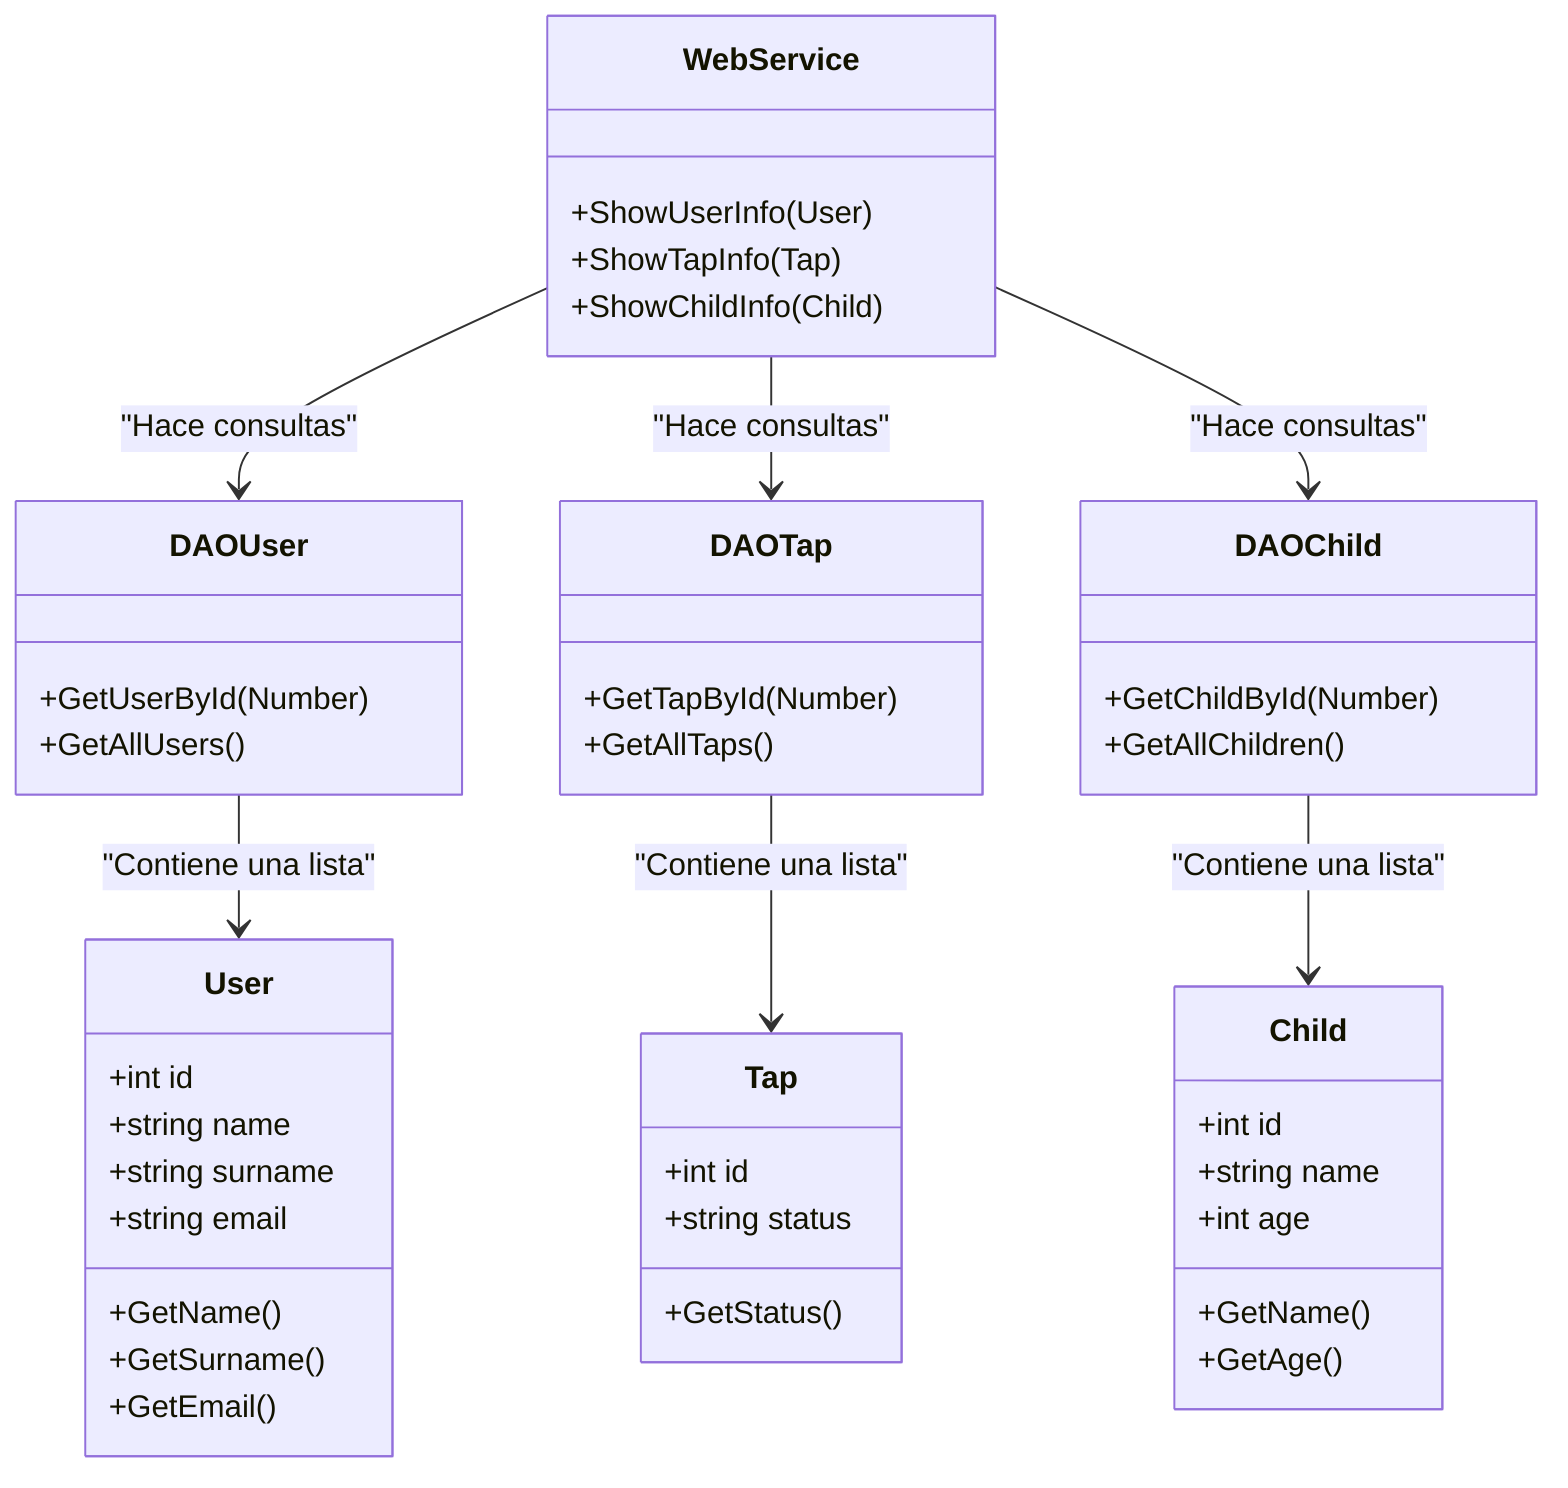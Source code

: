 classDiagram
    WebService --> DAOUser : "Hace consultas"
    WebService --> DAOTap : "Hace consultas"
    WebService --> DAOChild : "Hace consultas"
    DAOUser --> User : "Contiene una lista"
    DAOTap --> Tap : "Contiene una lista"
    DAOChild --> Child : "Contiene una lista"

    class WebService {
        +ShowUserInfo(User)
        +ShowTapInfo(Tap)
        +ShowChildInfo(Child)
    }

    class DAOUser {
        +GetUserById(Number)
        +GetAllUsers()
    }

    class DAOTap {
        +GetTapById(Number)
        +GetAllTaps()
    }

    class DAOChild {
        +GetChildById(Number)
        +GetAllChildren()
    }

    class User {
        +int id
        +string name
        +string surname
        +string email
        +GetName()
        +GetSurname()
        +GetEmail()
    }

    class Tap {
        +int id
        +string status
        +GetStatus()
    }

    class Child {
        +int id
        +string name
        +int age
        +GetName()
        +GetAge()
    }